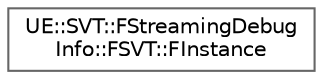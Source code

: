 digraph "Graphical Class Hierarchy"
{
 // INTERACTIVE_SVG=YES
 // LATEX_PDF_SIZE
  bgcolor="transparent";
  edge [fontname=Helvetica,fontsize=10,labelfontname=Helvetica,labelfontsize=10];
  node [fontname=Helvetica,fontsize=10,shape=box,height=0.2,width=0.4];
  rankdir="LR";
  Node0 [id="Node000000",label="UE::SVT::FStreamingDebug\lInfo::FSVT::FInstance",height=0.2,width=0.4,color="grey40", fillcolor="white", style="filled",URL="$dd/d54/structUE_1_1SVT_1_1FStreamingDebugInfo_1_1FSVT_1_1FInstance.html",tooltip=" "];
}
